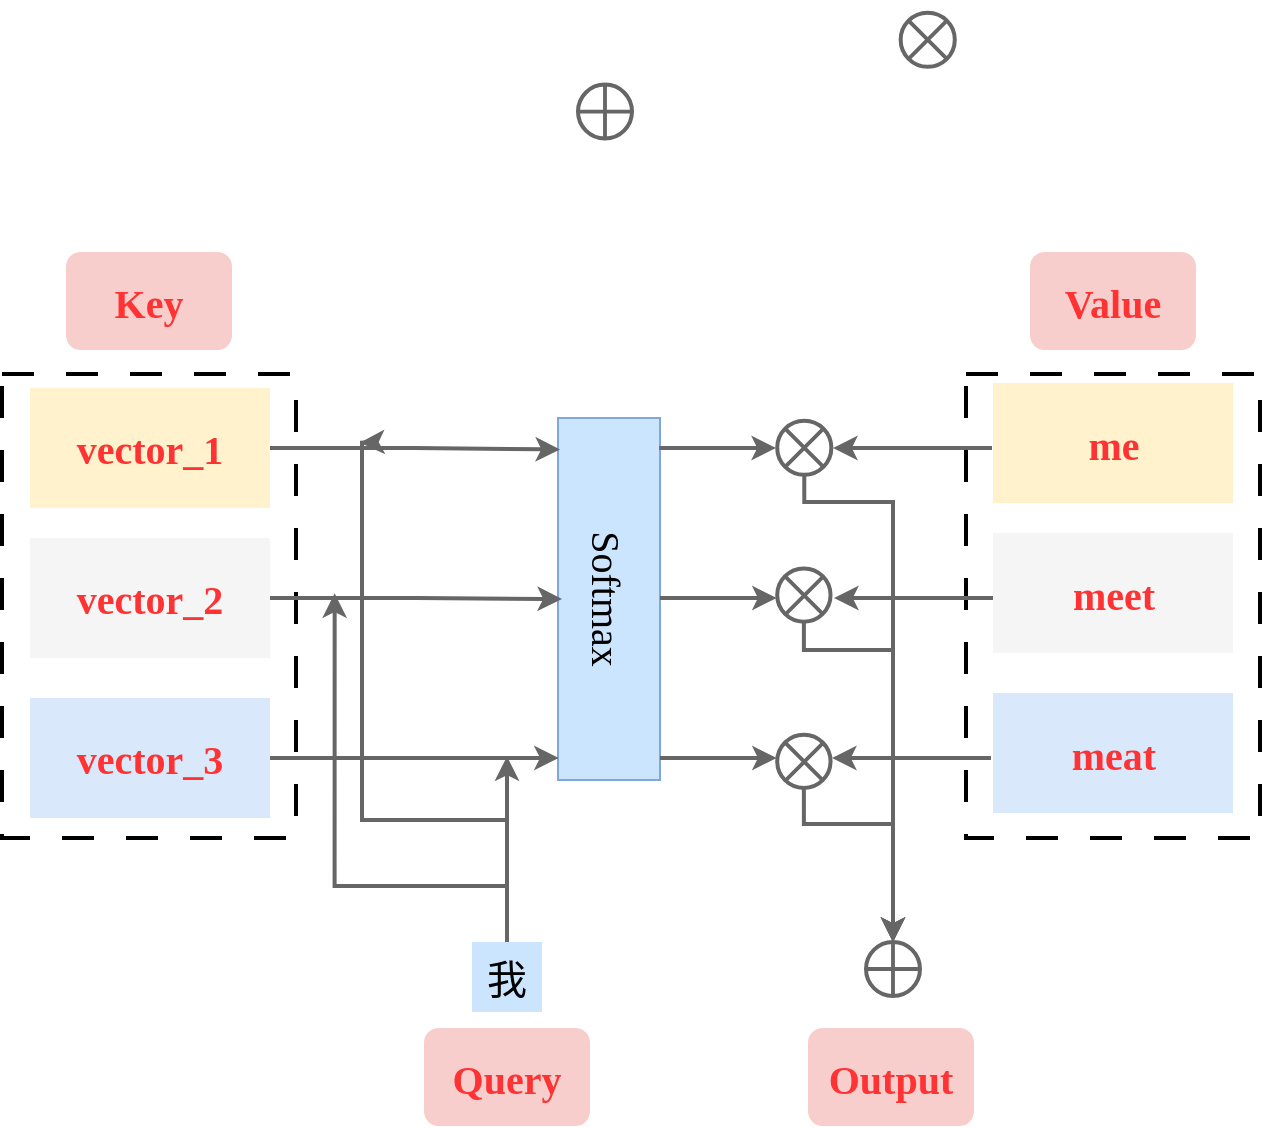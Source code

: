 <mxfile version="26.1.0">
  <diagram id="pEfc-u_AH66D-2y0eW-p" name="第 1 页">
    <mxGraphModel dx="1018" dy="522" grid="0" gridSize="10" guides="1" tooltips="1" connect="1" arrows="1" fold="1" page="1" pageScale="1" pageWidth="827" pageHeight="1169" math="0" shadow="0">
      <root>
        <mxCell id="0" />
        <mxCell id="1" parent="0" />
        <mxCell id="s-q9blK9mslLY9e_2bUz-10" value="" style="group" vertex="1" connectable="0" parent="1">
          <mxGeometry x="346" y="237" width="51" height="181" as="geometry" />
        </mxCell>
        <mxCell id="s-q9blK9mslLY9e_2bUz-8" value="" style="rounded=0;whiteSpace=wrap;html=1;fillColor=#cce5ff;strokeColor=#7EA6E0;" vertex="1" parent="s-q9blK9mslLY9e_2bUz-10">
          <mxGeometry width="51" height="181.0" as="geometry" />
        </mxCell>
        <mxCell id="s-q9blK9mslLY9e_2bUz-9" value="&lt;font face=&quot;Times New Roman&quot; style=&quot;font-size: 20px;&quot;&gt;Softmax&lt;/font&gt;" style="text;html=1;align=center;verticalAlign=middle;whiteSpace=wrap;rounded=0;rotation=90;" vertex="1" parent="s-q9blK9mslLY9e_2bUz-10">
          <mxGeometry x="-31.75" y="67.005" width="114.5" height="46.99" as="geometry" />
        </mxCell>
        <mxCell id="s-q9blK9mslLY9e_2bUz-24" style="edgeStyle=orthogonalEdgeStyle;rounded=0;orthogonalLoop=1;jettySize=auto;html=1;strokeWidth=2;strokeColor=#666666;align=center;verticalAlign=middle;fontFamily=Helvetica;fontSize=11;fontColor=default;labelBackgroundColor=default;endArrow=classic;" edge="1" parent="1" source="s-q9blK9mslLY9e_2bUz-16">
          <mxGeometry relative="1" as="geometry">
            <mxPoint x="234.333" y="324.667" as="targetPoint" />
            <Array as="points">
              <mxPoint x="321" y="471" />
              <mxPoint x="234" y="471" />
            </Array>
          </mxGeometry>
        </mxCell>
        <mxCell id="s-q9blK9mslLY9e_2bUz-26" style="edgeStyle=orthogonalEdgeStyle;rounded=0;orthogonalLoop=1;jettySize=auto;html=1;strokeWidth=2;strokeColor=#666666;" edge="1" parent="1" source="s-q9blK9mslLY9e_2bUz-16">
          <mxGeometry relative="1" as="geometry">
            <mxPoint x="247.0" y="249.333" as="targetPoint" />
            <Array as="points">
              <mxPoint x="321" y="438" />
              <mxPoint x="248" y="438" />
              <mxPoint x="248" y="249" />
            </Array>
          </mxGeometry>
        </mxCell>
        <mxCell id="s-q9blK9mslLY9e_2bUz-62" style="rounded=0;orthogonalLoop=1;jettySize=auto;html=1;strokeColor=#666666;strokeWidth=2;" edge="1" parent="1" source="s-q9blK9mslLY9e_2bUz-16">
          <mxGeometry relative="1" as="geometry">
            <mxPoint x="320.5" y="406.19" as="targetPoint" />
          </mxGeometry>
        </mxCell>
        <mxCell id="s-q9blK9mslLY9e_2bUz-16" value="&lt;font style=&quot;font-size: 20px;&quot; face=&quot;Georgia&quot;&gt;我&lt;/font&gt;" style="whiteSpace=wrap;html=1;aspect=fixed;fillColor=#cce5ff;strokeColor=none;" vertex="1" parent="1">
          <mxGeometry x="303" y="499" width="35" height="35" as="geometry" />
        </mxCell>
        <mxCell id="s-q9blK9mslLY9e_2bUz-17" value="" style="group" vertex="1" connectable="0" parent="1">
          <mxGeometry x="550" y="154" width="147" height="293" as="geometry" />
        </mxCell>
        <mxCell id="s-q9blK9mslLY9e_2bUz-14" value="" style="rounded=0;whiteSpace=wrap;html=1;strokeWidth=2;dashed=1;dashPattern=8 8;" vertex="1" parent="s-q9blK9mslLY9e_2bUz-17">
          <mxGeometry y="61" width="147" height="232" as="geometry" />
        </mxCell>
        <mxCell id="s-q9blK9mslLY9e_2bUz-5" value="&lt;font face=&quot;Times New Roman&quot; color=&quot;#ff3333&quot;&gt;&lt;span style=&quot;font-size: 20px;&quot;&gt;&lt;b&gt;me&lt;/b&gt;&lt;/span&gt;&lt;/font&gt;" style="rounded=0;whiteSpace=wrap;html=1;fillColor=#fff2cc;strokeColor=none;" vertex="1" parent="s-q9blK9mslLY9e_2bUz-17">
          <mxGeometry x="13.5" y="65.5" width="120" height="60" as="geometry" />
        </mxCell>
        <mxCell id="s-q9blK9mslLY9e_2bUz-6" value="&lt;font face=&quot;Times New Roman&quot; color=&quot;#ff3333&quot;&gt;&lt;span style=&quot;font-size: 20px;&quot;&gt;&lt;b&gt;meet&lt;/b&gt;&lt;/span&gt;&lt;/font&gt;" style="rounded=0;whiteSpace=wrap;html=1;fillColor=#f5f5f5;strokeColor=none;fontColor=#333333;" vertex="1" parent="s-q9blK9mslLY9e_2bUz-17">
          <mxGeometry x="13.5" y="140.5" width="120" height="60" as="geometry" />
        </mxCell>
        <mxCell id="s-q9blK9mslLY9e_2bUz-7" value="&lt;font face=&quot;Times New Roman&quot; color=&quot;#ff3333&quot;&gt;&lt;span style=&quot;font-size: 20px;&quot;&gt;&lt;b&gt;meat&lt;/b&gt;&lt;/span&gt;&lt;/font&gt;" style="rounded=0;whiteSpace=wrap;html=1;fillColor=#dae8fc;strokeColor=none;" vertex="1" parent="s-q9blK9mslLY9e_2bUz-17">
          <mxGeometry x="13.5" y="220.5" width="120" height="60" as="geometry" />
        </mxCell>
        <mxCell id="s-q9blK9mslLY9e_2bUz-13" value="&lt;font face=&quot;Times New Roman&quot; color=&quot;#ff3333&quot;&gt;&lt;span style=&quot;font-size: 20px;&quot;&gt;&lt;b&gt;Value&lt;/b&gt;&lt;/span&gt;&lt;/font&gt;" style="rounded=1;whiteSpace=wrap;html=1;fillColor=#f8cecc;strokeColor=none;" vertex="1" parent="s-q9blK9mslLY9e_2bUz-17">
          <mxGeometry x="32" width="83" height="49" as="geometry" />
        </mxCell>
        <mxCell id="s-q9blK9mslLY9e_2bUz-18" value="" style="group" vertex="1" connectable="0" parent="1">
          <mxGeometry x="68" y="154" width="147" height="293" as="geometry" />
        </mxCell>
        <mxCell id="s-q9blK9mslLY9e_2bUz-11" value="" style="rounded=0;whiteSpace=wrap;html=1;strokeWidth=2;dashed=1;dashPattern=8 8;" vertex="1" parent="s-q9blK9mslLY9e_2bUz-18">
          <mxGeometry y="61" width="147" height="232" as="geometry" />
        </mxCell>
        <mxCell id="s-q9blK9mslLY9e_2bUz-1" value="&lt;font face=&quot;Times New Roman&quot; color=&quot;#ff3333&quot;&gt;&lt;span style=&quot;font-size: 20px;&quot;&gt;&lt;b&gt;Key&lt;/b&gt;&lt;/span&gt;&lt;/font&gt;" style="rounded=1;whiteSpace=wrap;html=1;fillColor=#f8cecc;strokeColor=none;" vertex="1" parent="s-q9blK9mslLY9e_2bUz-18">
          <mxGeometry x="32" width="83" height="49" as="geometry" />
        </mxCell>
        <mxCell id="s-q9blK9mslLY9e_2bUz-2" value="&lt;font style=&quot;font-size: 20px; color: rgb(255, 51, 51);&quot; face=&quot;Times New Roman&quot;&gt;&lt;b&gt;vector_1&lt;/b&gt;&lt;/font&gt;" style="rounded=0;whiteSpace=wrap;html=1;fillColor=#fff2cc;strokeColor=none;" vertex="1" parent="s-q9blK9mslLY9e_2bUz-18">
          <mxGeometry x="14" y="68" width="120" height="60" as="geometry" />
        </mxCell>
        <mxCell id="s-q9blK9mslLY9e_2bUz-3" value="&lt;b style=&quot;color: rgb(255, 51, 51); font-family: &amp;quot;Times New Roman&amp;quot;; font-size: 20px;&quot;&gt;vector_2&lt;/b&gt;" style="rounded=0;whiteSpace=wrap;html=1;fillColor=#f5f5f5;strokeColor=none;fontColor=#333333;" vertex="1" parent="s-q9blK9mslLY9e_2bUz-18">
          <mxGeometry x="14" y="143" width="120" height="60" as="geometry" />
        </mxCell>
        <mxCell id="s-q9blK9mslLY9e_2bUz-4" value="&lt;b style=&quot;color: rgb(255, 51, 51); font-family: &amp;quot;Times New Roman&amp;quot;; font-size: 20px;&quot;&gt;vector_3&lt;/b&gt;" style="rounded=0;whiteSpace=wrap;html=1;fillColor=#dae8fc;strokeColor=none;" vertex="1" parent="s-q9blK9mslLY9e_2bUz-18">
          <mxGeometry x="14" y="223" width="120" height="60" as="geometry" />
        </mxCell>
        <mxCell id="s-q9blK9mslLY9e_2bUz-20" style="edgeStyle=orthogonalEdgeStyle;rounded=0;orthogonalLoop=1;jettySize=auto;html=1;entryX=0.5;entryY=1;entryDx=0;entryDy=0;strokeWidth=2;strokeColor=#666666;align=center;verticalAlign=middle;fontFamily=Helvetica;fontSize=11;fontColor=default;labelBackgroundColor=default;endArrow=classic;" edge="1" parent="1" source="s-q9blK9mslLY9e_2bUz-3" target="s-q9blK9mslLY9e_2bUz-9">
          <mxGeometry relative="1" as="geometry" />
        </mxCell>
        <mxCell id="s-q9blK9mslLY9e_2bUz-21" style="edgeStyle=orthogonalEdgeStyle;rounded=0;orthogonalLoop=1;jettySize=auto;html=1;entryX=0.007;entryY=0.939;entryDx=0;entryDy=0;entryPerimeter=0;strokeWidth=2;strokeColor=#666666;align=center;verticalAlign=middle;fontFamily=Helvetica;fontSize=11;fontColor=default;labelBackgroundColor=default;endArrow=classic;" edge="1" parent="1" source="s-q9blK9mslLY9e_2bUz-4" target="s-q9blK9mslLY9e_2bUz-8">
          <mxGeometry relative="1" as="geometry" />
        </mxCell>
        <mxCell id="s-q9blK9mslLY9e_2bUz-22" style="edgeStyle=orthogonalEdgeStyle;rounded=0;orthogonalLoop=1;jettySize=auto;html=1;entryX=0.02;entryY=0.087;entryDx=0;entryDy=0;entryPerimeter=0;strokeWidth=2;strokeColor=#666666;" edge="1" parent="1" source="s-q9blK9mslLY9e_2bUz-2" target="s-q9blK9mslLY9e_2bUz-8">
          <mxGeometry relative="1" as="geometry" />
        </mxCell>
        <mxCell id="s-q9blK9mslLY9e_2bUz-31" value="" style="group" vertex="1" connectable="0" parent="1">
          <mxGeometry x="450" y="232" width="38.28" height="43.28" as="geometry" />
        </mxCell>
        <mxCell id="s-q9blK9mslLY9e_2bUz-29" value="" style="ellipse;whiteSpace=wrap;html=1;aspect=fixed;strokeColor=#666666;strokeWidth=2;" vertex="1" parent="s-q9blK9mslLY9e_2bUz-31">
          <mxGeometry x="5.606" y="6.338" width="27.068" height="27.068" as="geometry" />
        </mxCell>
        <mxCell id="s-q9blK9mslLY9e_2bUz-30" value="" style="shape=cross;whiteSpace=wrap;html=1;fillColor=#666666;strokeColor=none;size=0.071;rotation=45;aspect=fixed;" vertex="1" parent="s-q9blK9mslLY9e_2bUz-31">
          <mxGeometry x="5.606" y="6.338" width="27.068" height="27.068" as="geometry" />
        </mxCell>
        <mxCell id="s-q9blK9mslLY9e_2bUz-38" value="" style="group" vertex="1" connectable="0" parent="1">
          <mxGeometry x="356" y="70.28" width="34" height="27" as="geometry" />
        </mxCell>
        <mxCell id="s-q9blK9mslLY9e_2bUz-28" value="" style="ellipse;whiteSpace=wrap;html=1;aspect=fixed;strokeColor=#666666;strokeWidth=2;" vertex="1" parent="s-q9blK9mslLY9e_2bUz-38">
          <mxGeometry width="27" height="27" as="geometry" />
        </mxCell>
        <mxCell id="s-q9blK9mslLY9e_2bUz-27" value="" style="shape=cross;whiteSpace=wrap;html=1;fillColor=#666666;strokeColor=none;size=0.071;aspect=fixed;" vertex="1" parent="s-q9blK9mslLY9e_2bUz-38">
          <mxGeometry width="27" height="27" as="geometry" />
        </mxCell>
        <mxCell id="s-q9blK9mslLY9e_2bUz-40" value="" style="group" vertex="1" connectable="0" parent="1">
          <mxGeometry x="511.72" y="28" width="38.28" height="43.28" as="geometry" />
        </mxCell>
        <mxCell id="s-q9blK9mslLY9e_2bUz-41" value="" style="ellipse;whiteSpace=wrap;html=1;aspect=fixed;strokeColor=#666666;strokeWidth=2;" vertex="1" parent="s-q9blK9mslLY9e_2bUz-40">
          <mxGeometry x="5.606" y="6.338" width="27.068" height="27.068" as="geometry" />
        </mxCell>
        <mxCell id="s-q9blK9mslLY9e_2bUz-42" value="" style="shape=cross;whiteSpace=wrap;html=1;fillColor=#666666;strokeColor=none;size=0.071;rotation=45;aspect=fixed;" vertex="1" parent="s-q9blK9mslLY9e_2bUz-40">
          <mxGeometry x="5.606" y="6.338" width="27.068" height="27.068" as="geometry" />
        </mxCell>
        <mxCell id="s-q9blK9mslLY9e_2bUz-43" value="" style="group" vertex="1" connectable="0" parent="1">
          <mxGeometry x="450" y="305.86" width="38.28" height="43.28" as="geometry" />
        </mxCell>
        <mxCell id="s-q9blK9mslLY9e_2bUz-44" value="" style="ellipse;whiteSpace=wrap;html=1;aspect=fixed;strokeColor=#666666;strokeWidth=2;" vertex="1" parent="s-q9blK9mslLY9e_2bUz-43">
          <mxGeometry x="5.61" y="6.34" width="26.66" height="26.66" as="geometry" />
        </mxCell>
        <mxCell id="s-q9blK9mslLY9e_2bUz-45" value="" style="shape=cross;whiteSpace=wrap;html=1;fillColor=#666666;strokeColor=none;size=0.071;rotation=45;aspect=fixed;" vertex="1" parent="s-q9blK9mslLY9e_2bUz-43">
          <mxGeometry x="5.606" y="6.338" width="27.068" height="27.068" as="geometry" />
        </mxCell>
        <mxCell id="s-q9blK9mslLY9e_2bUz-46" value="" style="group" vertex="1" connectable="0" parent="1">
          <mxGeometry x="450" y="389" width="38.28" height="43.28" as="geometry" />
        </mxCell>
        <mxCell id="s-q9blK9mslLY9e_2bUz-47" value="" style="ellipse;whiteSpace=wrap;html=1;aspect=fixed;strokeColor=#666666;strokeWidth=2;" vertex="1" parent="s-q9blK9mslLY9e_2bUz-46">
          <mxGeometry x="5.61" y="6.34" width="26.66" height="26.66" as="geometry" />
        </mxCell>
        <mxCell id="s-q9blK9mslLY9e_2bUz-48" value="" style="shape=cross;whiteSpace=wrap;html=1;fillColor=#666666;strokeColor=none;size=0.071;rotation=45;aspect=fixed;" vertex="1" parent="s-q9blK9mslLY9e_2bUz-46">
          <mxGeometry x="5.606" y="6.338" width="27.068" height="27.068" as="geometry" />
        </mxCell>
        <mxCell id="s-q9blK9mslLY9e_2bUz-49" style="rounded=0;orthogonalLoop=1;jettySize=auto;html=1;strokeWidth=2;strokeColor=#666666;" edge="1" parent="1">
          <mxGeometry relative="1" as="geometry">
            <mxPoint x="396.64" y="252" as="sourcePoint" />
            <mxPoint x="455" y="252" as="targetPoint" />
          </mxGeometry>
        </mxCell>
        <mxCell id="s-q9blK9mslLY9e_2bUz-52" style="rounded=0;orthogonalLoop=1;jettySize=auto;html=1;entryX=1.031;entryY=0.434;entryDx=0;entryDy=0;entryPerimeter=0;strokeColor=#666666;strokeWidth=2;" edge="1" parent="1">
          <mxGeometry relative="1" as="geometry">
            <mxPoint x="563" y="252" as="sourcePoint" />
            <mxPoint x="483.513" y="252" as="targetPoint" />
          </mxGeometry>
        </mxCell>
        <mxCell id="s-q9blK9mslLY9e_2bUz-53" style="rounded=0;orthogonalLoop=1;jettySize=auto;html=1;strokeWidth=2;strokeColor=#666666;" edge="1" parent="1">
          <mxGeometry relative="1" as="geometry">
            <mxPoint x="397" y="327" as="sourcePoint" />
            <mxPoint x="455.36" y="327" as="targetPoint" />
          </mxGeometry>
        </mxCell>
        <mxCell id="s-q9blK9mslLY9e_2bUz-54" style="rounded=0;orthogonalLoop=1;jettySize=auto;html=1;entryX=1.031;entryY=0.434;entryDx=0;entryDy=0;entryPerimeter=0;strokeColor=#666666;strokeWidth=2;" edge="1" parent="1">
          <mxGeometry relative="1" as="geometry">
            <mxPoint x="563.49" y="327" as="sourcePoint" />
            <mxPoint x="484.003" y="327" as="targetPoint" />
          </mxGeometry>
        </mxCell>
        <mxCell id="s-q9blK9mslLY9e_2bUz-55" style="rounded=0;orthogonalLoop=1;jettySize=auto;html=1;strokeWidth=2;strokeColor=#666666;" edge="1" parent="1">
          <mxGeometry relative="1" as="geometry">
            <mxPoint x="397" y="407" as="sourcePoint" />
            <mxPoint x="455.36" y="407" as="targetPoint" />
          </mxGeometry>
        </mxCell>
        <mxCell id="s-q9blK9mslLY9e_2bUz-57" style="rounded=0;orthogonalLoop=1;jettySize=auto;html=1;entryX=1.031;entryY=0.434;entryDx=0;entryDy=0;entryPerimeter=0;strokeColor=#666666;strokeWidth=2;" edge="1" parent="1">
          <mxGeometry relative="1" as="geometry">
            <mxPoint x="562.49" y="407" as="sourcePoint" />
            <mxPoint x="483.003" y="407" as="targetPoint" />
          </mxGeometry>
        </mxCell>
        <mxCell id="s-q9blK9mslLY9e_2bUz-63" value="" style="group" vertex="1" connectable="0" parent="1">
          <mxGeometry x="500" y="499" width="27" height="27" as="geometry" />
        </mxCell>
        <mxCell id="s-q9blK9mslLY9e_2bUz-60" value="" style="ellipse;whiteSpace=wrap;html=1;aspect=fixed;strokeColor=#666666;strokeWidth=2;container=0;" vertex="1" parent="s-q9blK9mslLY9e_2bUz-63">
          <mxGeometry width="27" height="27" as="geometry" />
        </mxCell>
        <mxCell id="s-q9blK9mslLY9e_2bUz-61" value="" style="shape=cross;whiteSpace=wrap;html=1;fillColor=#666666;strokeColor=none;size=0.071;aspect=fixed;container=0;" vertex="1" parent="s-q9blK9mslLY9e_2bUz-63">
          <mxGeometry width="27" height="27" as="geometry" />
        </mxCell>
        <mxCell id="s-q9blK9mslLY9e_2bUz-64" style="edgeStyle=orthogonalEdgeStyle;rounded=0;orthogonalLoop=1;jettySize=auto;html=1;entryX=0.5;entryY=0;entryDx=0;entryDy=0;entryPerimeter=0;strokeColor=#666666;strokeWidth=2;" edge="1" parent="1" source="s-q9blK9mslLY9e_2bUz-29" target="s-q9blK9mslLY9e_2bUz-61">
          <mxGeometry relative="1" as="geometry">
            <Array as="points">
              <mxPoint x="469" y="279" />
              <mxPoint x="513" y="279" />
            </Array>
          </mxGeometry>
        </mxCell>
        <mxCell id="s-q9blK9mslLY9e_2bUz-65" style="edgeStyle=orthogonalEdgeStyle;shape=connector;rounded=0;orthogonalLoop=1;jettySize=auto;html=1;entryX=0.5;entryY=0;entryDx=0;entryDy=0;strokeColor=#666666;strokeWidth=2;align=center;verticalAlign=middle;fontFamily=Helvetica;fontSize=11;fontColor=default;labelBackgroundColor=default;endArrow=classic;" edge="1" parent="1" source="s-q9blK9mslLY9e_2bUz-44" target="s-q9blK9mslLY9e_2bUz-60">
          <mxGeometry relative="1" as="geometry">
            <Array as="points">
              <mxPoint x="469" y="353" />
              <mxPoint x="513" y="353" />
            </Array>
          </mxGeometry>
        </mxCell>
        <mxCell id="s-q9blK9mslLY9e_2bUz-66" style="edgeStyle=orthogonalEdgeStyle;shape=connector;rounded=0;orthogonalLoop=1;jettySize=auto;html=1;entryX=0.5;entryY=0;entryDx=0;entryDy=0;strokeColor=#666666;strokeWidth=2;align=center;verticalAlign=middle;fontFamily=Helvetica;fontSize=11;fontColor=default;labelBackgroundColor=default;endArrow=classic;" edge="1" parent="1" source="s-q9blK9mslLY9e_2bUz-47" target="s-q9blK9mslLY9e_2bUz-60">
          <mxGeometry relative="1" as="geometry">
            <Array as="points">
              <mxPoint x="469" y="440" />
              <mxPoint x="513" y="440" />
            </Array>
          </mxGeometry>
        </mxCell>
        <mxCell id="s-q9blK9mslLY9e_2bUz-73" value="&lt;font face=&quot;Times New Roman&quot; color=&quot;#ff3333&quot;&gt;&lt;span style=&quot;font-size: 20px;&quot;&gt;&lt;b&gt;Query&lt;/b&gt;&lt;/span&gt;&lt;/font&gt;" style="rounded=1;whiteSpace=wrap;html=1;fillColor=#f8cecc;strokeColor=none;" vertex="1" parent="1">
          <mxGeometry x="279" y="542" width="83" height="49" as="geometry" />
        </mxCell>
        <mxCell id="s-q9blK9mslLY9e_2bUz-74" value="&lt;font face=&quot;Times New Roman&quot; color=&quot;#ff3333&quot;&gt;&lt;span style=&quot;font-size: 20px;&quot;&gt;&lt;b&gt;Output&lt;/b&gt;&lt;/span&gt;&lt;/font&gt;" style="rounded=1;whiteSpace=wrap;html=1;fillColor=#f8cecc;strokeColor=none;" vertex="1" parent="1">
          <mxGeometry x="471" y="542" width="83" height="49" as="geometry" />
        </mxCell>
      </root>
    </mxGraphModel>
  </diagram>
</mxfile>
